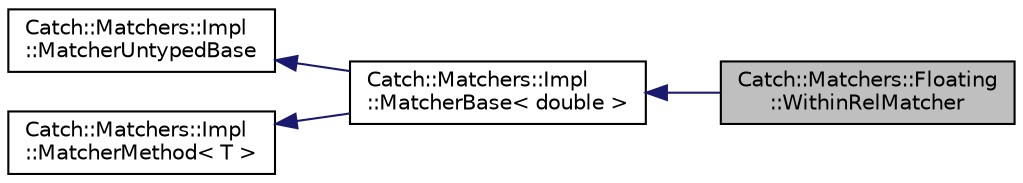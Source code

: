 digraph "Catch::Matchers::Floating::WithinRelMatcher"
{
  edge [fontname="Helvetica",fontsize="10",labelfontname="Helvetica",labelfontsize="10"];
  node [fontname="Helvetica",fontsize="10",shape=record];
  rankdir="LR";
  Node0 [label="Catch::Matchers::Floating\l::WithinRelMatcher",height=0.2,width=0.4,color="black", fillcolor="grey75", style="filled", fontcolor="black"];
  Node1 -> Node0 [dir="back",color="midnightblue",fontsize="10",style="solid"];
  Node1 [label="Catch::Matchers::Impl\l::MatcherBase\< double \>",height=0.2,width=0.4,color="black", fillcolor="white", style="filled",URL="$structCatch_1_1Matchers_1_1Impl_1_1MatcherBase.html"];
  Node2 -> Node1 [dir="back",color="midnightblue",fontsize="10",style="solid"];
  Node2 [label="Catch::Matchers::Impl\l::MatcherUntypedBase",height=0.2,width=0.4,color="black", fillcolor="white", style="filled",URL="$classCatch_1_1Matchers_1_1Impl_1_1MatcherUntypedBase.html"];
  Node3 -> Node1 [dir="back",color="midnightblue",fontsize="10",style="solid"];
  Node3 [label="Catch::Matchers::Impl\l::MatcherMethod\< T \>",height=0.2,width=0.4,color="black", fillcolor="white", style="filled",URL="$structCatch_1_1Matchers_1_1Impl_1_1MatcherMethod.html"];
}
